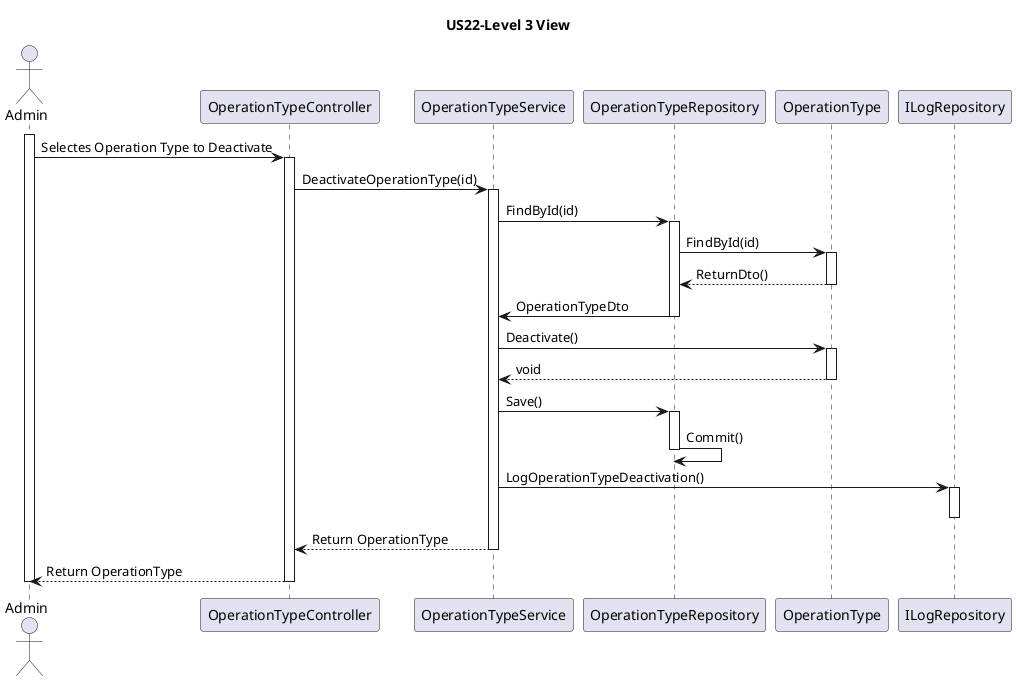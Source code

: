 @startuml


' As an Admin, I want to remove obsolete or no longer performed operation types, so that the system stays current with hospital practices.
'
' Acceptance Criteria:
'
' Admins can search for and mark operation types as inactive (rather than deleting them) to preserve historical records.
' Inactive operation types are no longer available for future scheduling but remain in historical data.
' A confirmation prompt is shown before deactivating an operation type.


title US22-Level 3 View

actor Admin as A
participant OperationTypeController as obc
participant OperationTypeService as obs
participant OperationTypeRepository as obr
participant OperationType as ob
participant ILogRepository as ilr

activate A
A -> obc : Selectes Operation Type to Deactivate
activate obc
obc -> obs : DeactivateOperationType(id)
activate obs
obs -> obr : FindById(id)
activate obr
obr -> ob : FindById(id)
activate ob
ob --> obr : ReturnDto()
deactivate ob
obr -> obs : OperationTypeDto
deactivate obr
obs -> ob : Deactivate()
activate ob
ob --> obs : void
deactivate ob
obs -> obr : Save()
activate obr
obr -> obr : Commit()
deactivate obr
obs -> ilr : LogOperationTypeDeactivation()
activate ilr
deactivate ilr
obs --> obc : Return OperationType
deactivate obs
obc --> A : Return OperationType
deactivate obc
deactivate A







@enduml